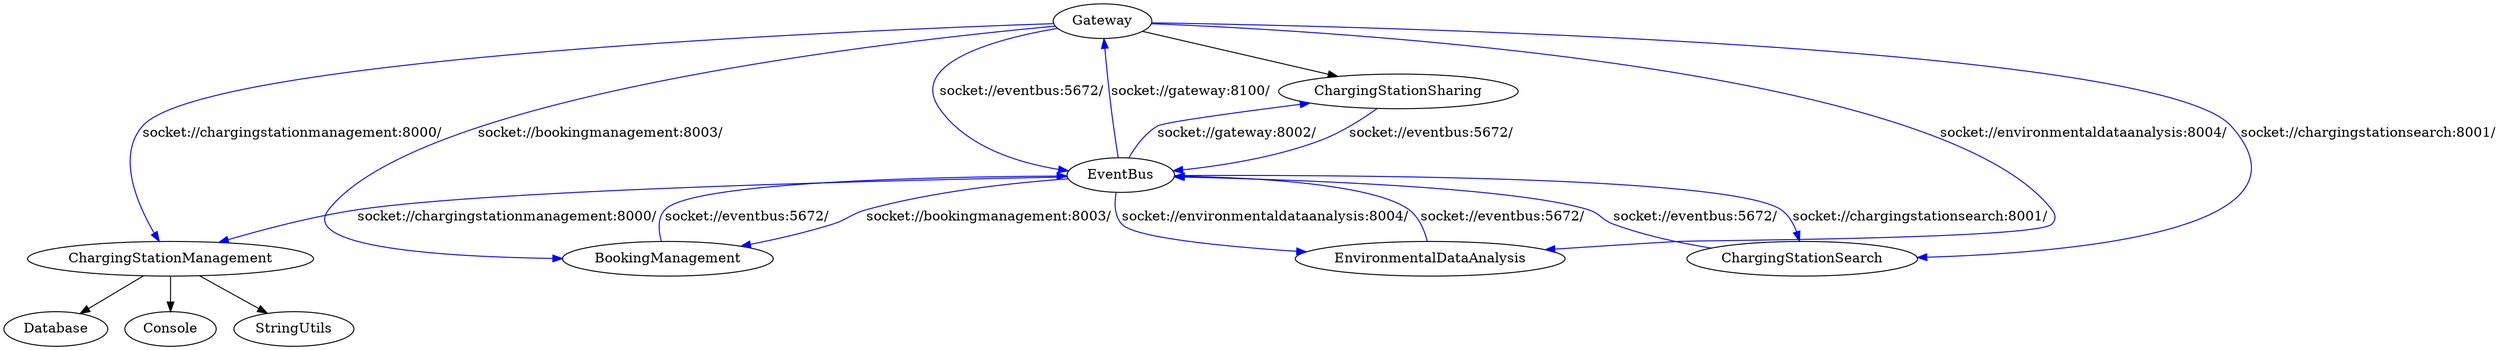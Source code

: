 digraph G {
	ChargingStationManagement -> Database; 
	ChargingStationManagement -> Console; 
	ChargingStationManagement -> StringUtils; 
	Gateway -> ChargingStationSharing; 
	EventBus -> Gateway[ label= "socket://gateway:8100/" color="blue"];
	EventBus -> ChargingStationManagement[ label= "socket://chargingstationmanagement:8000/" color="blue"];
	EventBus -> ChargingStationSearch[ label= "socket://chargingstationsearch:8001/" color="blue"];
	EventBus -> BookingManagement[ label= "socket://bookingmanagement:8003/" color="blue"];
	EventBus -> EnvironmentalDataAnalysis[ label= "socket://environmentaldataanalysis:8004/" color="blue"];
	BookingManagement -> EventBus[ label= "socket://eventbus:5672/" color="blue"];
	ChargingStationSearch -> EventBus[ label= "socket://eventbus:5672/" color="blue"];
	ChargingStationSharing -> EventBus[ label= "socket://eventbus:5672/" color="blue"];
	EnvironmentalDataAnalysis -> EventBus[ label= "socket://eventbus:5672/" color="blue"];
	Gateway -> BookingManagement[ label= "socket://bookingmanagement:8003/" color="blue"];
	Gateway -> EventBus[ label= "socket://eventbus:5672/" color="blue"];
	Gateway -> ChargingStationSearch[ label= "socket://chargingstationsearch:8001/" color="blue"];
	Gateway -> ChargingStationManagement[ label= "socket://chargingstationmanagement:8000/" color="blue"];
	Gateway -> EnvironmentalDataAnalysis[ label= "socket://environmentaldataanalysis:8004/" color="blue"];
	EventBus -> ChargingStationSharing[ label= "socket://gateway:8002/" color="blue"];
}

